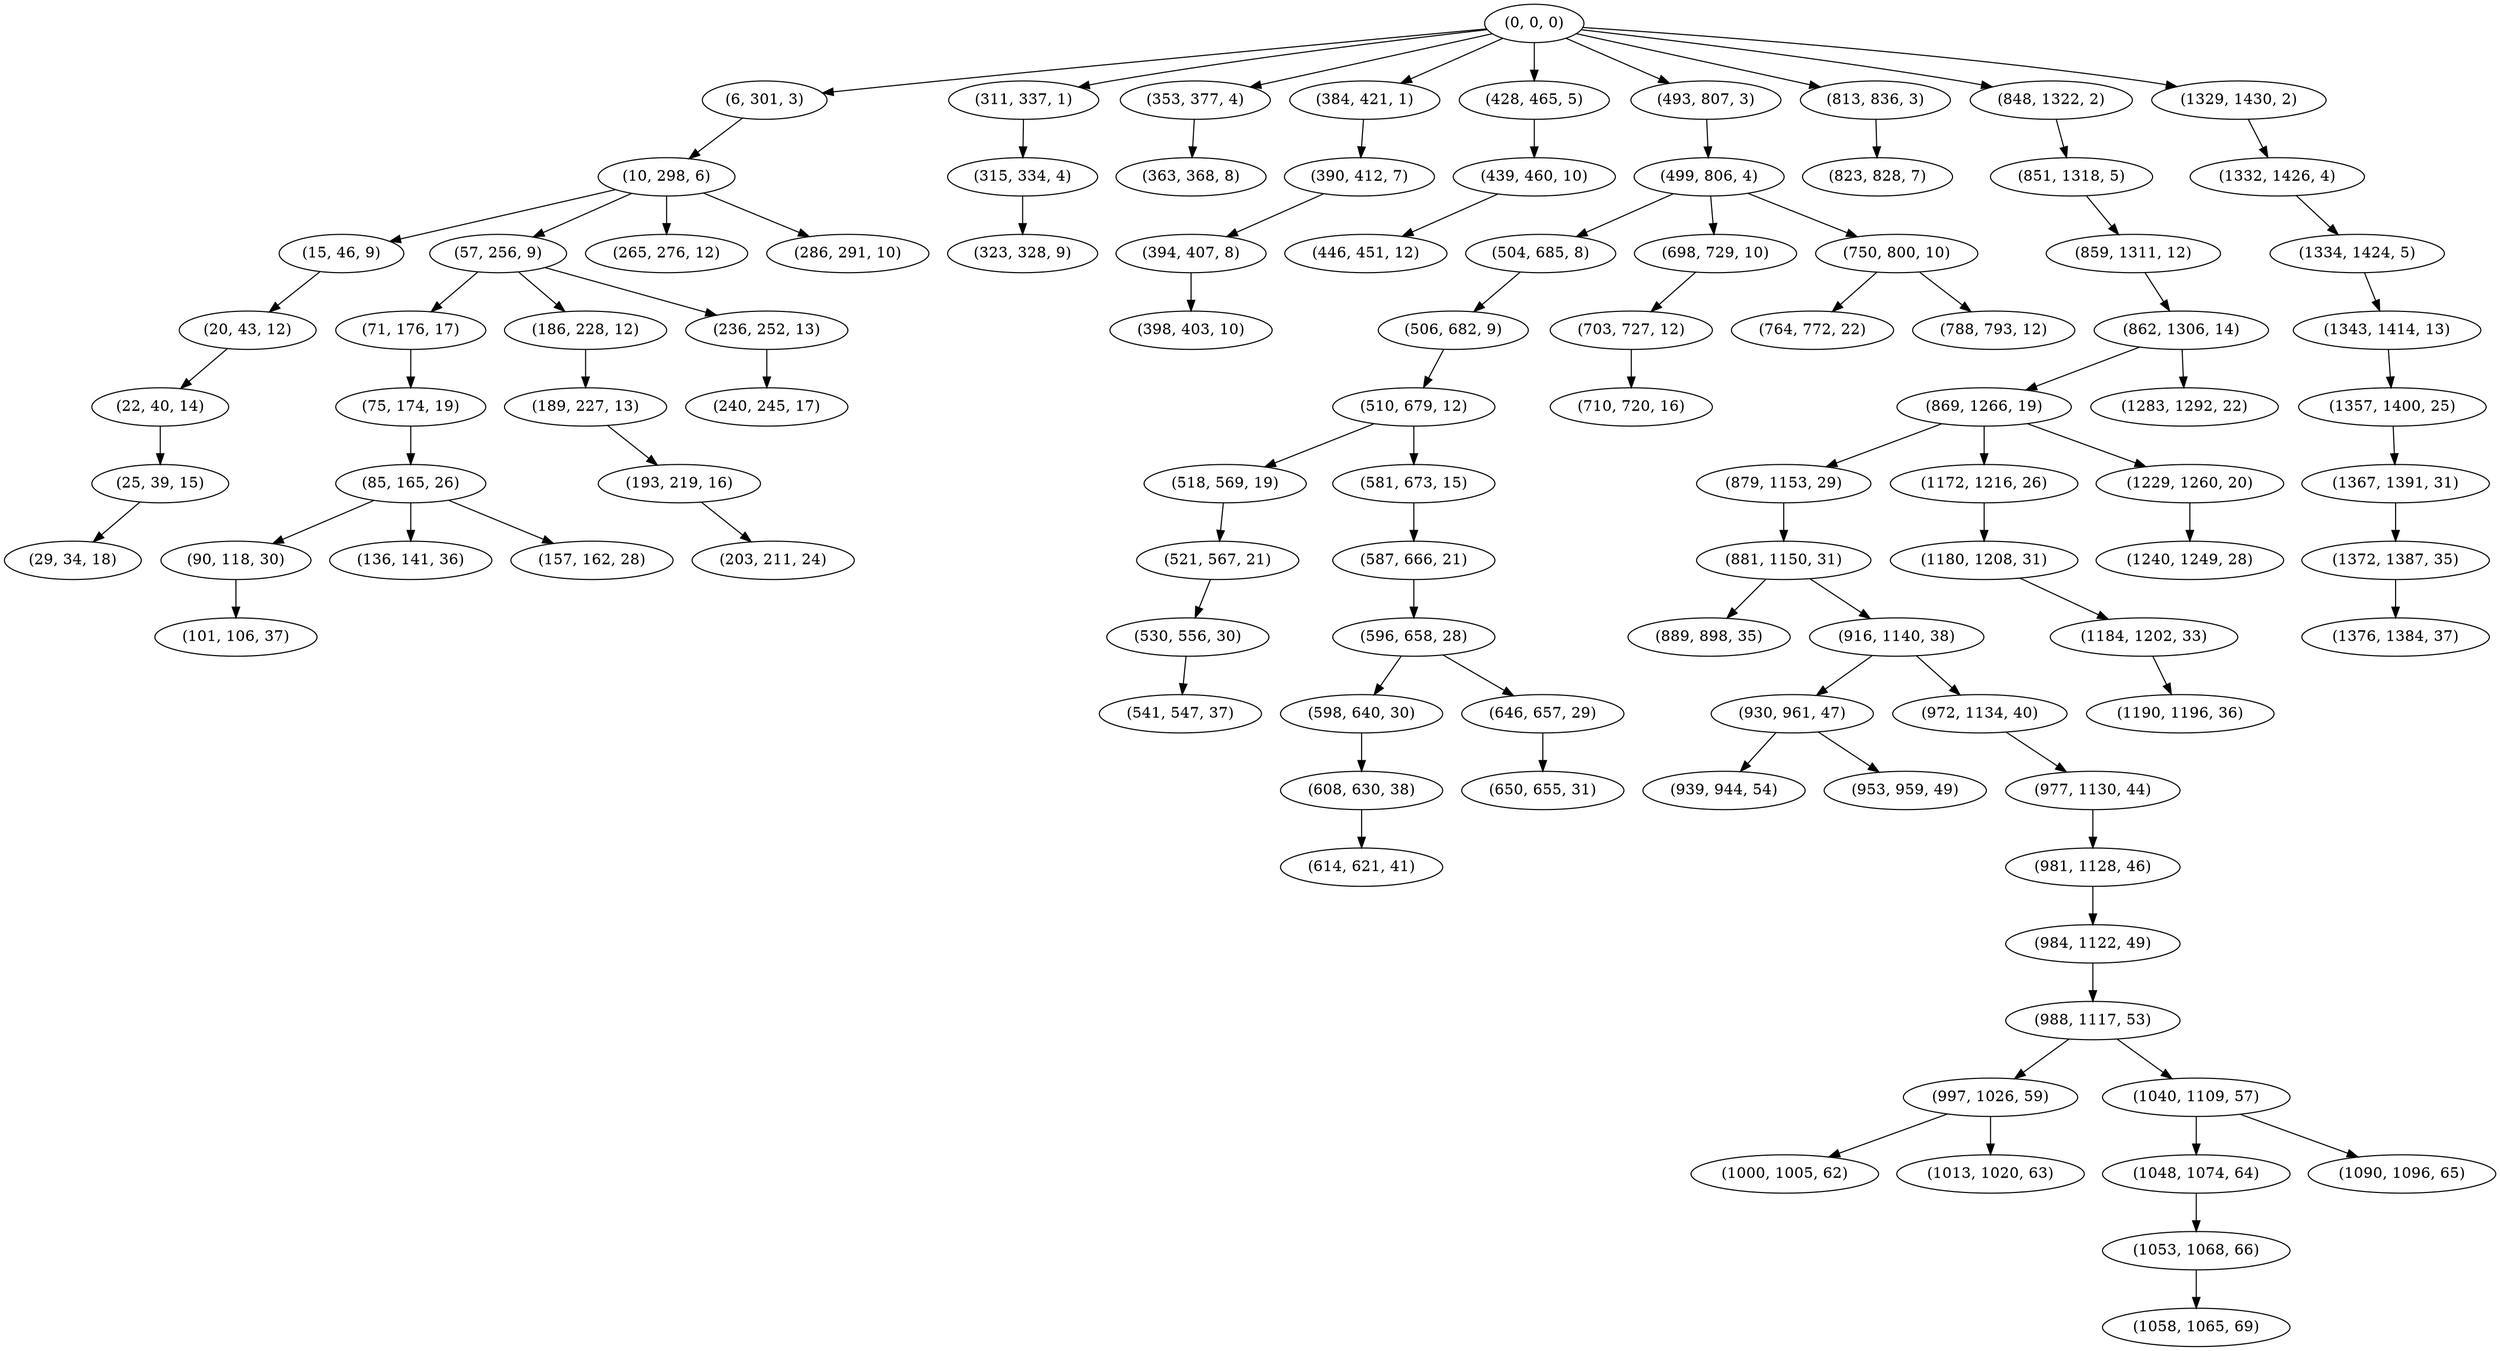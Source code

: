 digraph tree {
    "(0, 0, 0)";
    "(6, 301, 3)";
    "(10, 298, 6)";
    "(15, 46, 9)";
    "(20, 43, 12)";
    "(22, 40, 14)";
    "(25, 39, 15)";
    "(29, 34, 18)";
    "(57, 256, 9)";
    "(71, 176, 17)";
    "(75, 174, 19)";
    "(85, 165, 26)";
    "(90, 118, 30)";
    "(101, 106, 37)";
    "(136, 141, 36)";
    "(157, 162, 28)";
    "(186, 228, 12)";
    "(189, 227, 13)";
    "(193, 219, 16)";
    "(203, 211, 24)";
    "(236, 252, 13)";
    "(240, 245, 17)";
    "(265, 276, 12)";
    "(286, 291, 10)";
    "(311, 337, 1)";
    "(315, 334, 4)";
    "(323, 328, 9)";
    "(353, 377, 4)";
    "(363, 368, 8)";
    "(384, 421, 1)";
    "(390, 412, 7)";
    "(394, 407, 8)";
    "(398, 403, 10)";
    "(428, 465, 5)";
    "(439, 460, 10)";
    "(446, 451, 12)";
    "(493, 807, 3)";
    "(499, 806, 4)";
    "(504, 685, 8)";
    "(506, 682, 9)";
    "(510, 679, 12)";
    "(518, 569, 19)";
    "(521, 567, 21)";
    "(530, 556, 30)";
    "(541, 547, 37)";
    "(581, 673, 15)";
    "(587, 666, 21)";
    "(596, 658, 28)";
    "(598, 640, 30)";
    "(608, 630, 38)";
    "(614, 621, 41)";
    "(646, 657, 29)";
    "(650, 655, 31)";
    "(698, 729, 10)";
    "(703, 727, 12)";
    "(710, 720, 16)";
    "(750, 800, 10)";
    "(764, 772, 22)";
    "(788, 793, 12)";
    "(813, 836, 3)";
    "(823, 828, 7)";
    "(848, 1322, 2)";
    "(851, 1318, 5)";
    "(859, 1311, 12)";
    "(862, 1306, 14)";
    "(869, 1266, 19)";
    "(879, 1153, 29)";
    "(881, 1150, 31)";
    "(889, 898, 35)";
    "(916, 1140, 38)";
    "(930, 961, 47)";
    "(939, 944, 54)";
    "(953, 959, 49)";
    "(972, 1134, 40)";
    "(977, 1130, 44)";
    "(981, 1128, 46)";
    "(984, 1122, 49)";
    "(988, 1117, 53)";
    "(997, 1026, 59)";
    "(1000, 1005, 62)";
    "(1013, 1020, 63)";
    "(1040, 1109, 57)";
    "(1048, 1074, 64)";
    "(1053, 1068, 66)";
    "(1058, 1065, 69)";
    "(1090, 1096, 65)";
    "(1172, 1216, 26)";
    "(1180, 1208, 31)";
    "(1184, 1202, 33)";
    "(1190, 1196, 36)";
    "(1229, 1260, 20)";
    "(1240, 1249, 28)";
    "(1283, 1292, 22)";
    "(1329, 1430, 2)";
    "(1332, 1426, 4)";
    "(1334, 1424, 5)";
    "(1343, 1414, 13)";
    "(1357, 1400, 25)";
    "(1367, 1391, 31)";
    "(1372, 1387, 35)";
    "(1376, 1384, 37)";
    "(0, 0, 0)" -> "(6, 301, 3)";
    "(0, 0, 0)" -> "(311, 337, 1)";
    "(0, 0, 0)" -> "(353, 377, 4)";
    "(0, 0, 0)" -> "(384, 421, 1)";
    "(0, 0, 0)" -> "(428, 465, 5)";
    "(0, 0, 0)" -> "(493, 807, 3)";
    "(0, 0, 0)" -> "(813, 836, 3)";
    "(0, 0, 0)" -> "(848, 1322, 2)";
    "(0, 0, 0)" -> "(1329, 1430, 2)";
    "(6, 301, 3)" -> "(10, 298, 6)";
    "(10, 298, 6)" -> "(15, 46, 9)";
    "(10, 298, 6)" -> "(57, 256, 9)";
    "(10, 298, 6)" -> "(265, 276, 12)";
    "(10, 298, 6)" -> "(286, 291, 10)";
    "(15, 46, 9)" -> "(20, 43, 12)";
    "(20, 43, 12)" -> "(22, 40, 14)";
    "(22, 40, 14)" -> "(25, 39, 15)";
    "(25, 39, 15)" -> "(29, 34, 18)";
    "(57, 256, 9)" -> "(71, 176, 17)";
    "(57, 256, 9)" -> "(186, 228, 12)";
    "(57, 256, 9)" -> "(236, 252, 13)";
    "(71, 176, 17)" -> "(75, 174, 19)";
    "(75, 174, 19)" -> "(85, 165, 26)";
    "(85, 165, 26)" -> "(90, 118, 30)";
    "(85, 165, 26)" -> "(136, 141, 36)";
    "(85, 165, 26)" -> "(157, 162, 28)";
    "(90, 118, 30)" -> "(101, 106, 37)";
    "(186, 228, 12)" -> "(189, 227, 13)";
    "(189, 227, 13)" -> "(193, 219, 16)";
    "(193, 219, 16)" -> "(203, 211, 24)";
    "(236, 252, 13)" -> "(240, 245, 17)";
    "(311, 337, 1)" -> "(315, 334, 4)";
    "(315, 334, 4)" -> "(323, 328, 9)";
    "(353, 377, 4)" -> "(363, 368, 8)";
    "(384, 421, 1)" -> "(390, 412, 7)";
    "(390, 412, 7)" -> "(394, 407, 8)";
    "(394, 407, 8)" -> "(398, 403, 10)";
    "(428, 465, 5)" -> "(439, 460, 10)";
    "(439, 460, 10)" -> "(446, 451, 12)";
    "(493, 807, 3)" -> "(499, 806, 4)";
    "(499, 806, 4)" -> "(504, 685, 8)";
    "(499, 806, 4)" -> "(698, 729, 10)";
    "(499, 806, 4)" -> "(750, 800, 10)";
    "(504, 685, 8)" -> "(506, 682, 9)";
    "(506, 682, 9)" -> "(510, 679, 12)";
    "(510, 679, 12)" -> "(518, 569, 19)";
    "(510, 679, 12)" -> "(581, 673, 15)";
    "(518, 569, 19)" -> "(521, 567, 21)";
    "(521, 567, 21)" -> "(530, 556, 30)";
    "(530, 556, 30)" -> "(541, 547, 37)";
    "(581, 673, 15)" -> "(587, 666, 21)";
    "(587, 666, 21)" -> "(596, 658, 28)";
    "(596, 658, 28)" -> "(598, 640, 30)";
    "(596, 658, 28)" -> "(646, 657, 29)";
    "(598, 640, 30)" -> "(608, 630, 38)";
    "(608, 630, 38)" -> "(614, 621, 41)";
    "(646, 657, 29)" -> "(650, 655, 31)";
    "(698, 729, 10)" -> "(703, 727, 12)";
    "(703, 727, 12)" -> "(710, 720, 16)";
    "(750, 800, 10)" -> "(764, 772, 22)";
    "(750, 800, 10)" -> "(788, 793, 12)";
    "(813, 836, 3)" -> "(823, 828, 7)";
    "(848, 1322, 2)" -> "(851, 1318, 5)";
    "(851, 1318, 5)" -> "(859, 1311, 12)";
    "(859, 1311, 12)" -> "(862, 1306, 14)";
    "(862, 1306, 14)" -> "(869, 1266, 19)";
    "(862, 1306, 14)" -> "(1283, 1292, 22)";
    "(869, 1266, 19)" -> "(879, 1153, 29)";
    "(869, 1266, 19)" -> "(1172, 1216, 26)";
    "(869, 1266, 19)" -> "(1229, 1260, 20)";
    "(879, 1153, 29)" -> "(881, 1150, 31)";
    "(881, 1150, 31)" -> "(889, 898, 35)";
    "(881, 1150, 31)" -> "(916, 1140, 38)";
    "(916, 1140, 38)" -> "(930, 961, 47)";
    "(916, 1140, 38)" -> "(972, 1134, 40)";
    "(930, 961, 47)" -> "(939, 944, 54)";
    "(930, 961, 47)" -> "(953, 959, 49)";
    "(972, 1134, 40)" -> "(977, 1130, 44)";
    "(977, 1130, 44)" -> "(981, 1128, 46)";
    "(981, 1128, 46)" -> "(984, 1122, 49)";
    "(984, 1122, 49)" -> "(988, 1117, 53)";
    "(988, 1117, 53)" -> "(997, 1026, 59)";
    "(988, 1117, 53)" -> "(1040, 1109, 57)";
    "(997, 1026, 59)" -> "(1000, 1005, 62)";
    "(997, 1026, 59)" -> "(1013, 1020, 63)";
    "(1040, 1109, 57)" -> "(1048, 1074, 64)";
    "(1040, 1109, 57)" -> "(1090, 1096, 65)";
    "(1048, 1074, 64)" -> "(1053, 1068, 66)";
    "(1053, 1068, 66)" -> "(1058, 1065, 69)";
    "(1172, 1216, 26)" -> "(1180, 1208, 31)";
    "(1180, 1208, 31)" -> "(1184, 1202, 33)";
    "(1184, 1202, 33)" -> "(1190, 1196, 36)";
    "(1229, 1260, 20)" -> "(1240, 1249, 28)";
    "(1329, 1430, 2)" -> "(1332, 1426, 4)";
    "(1332, 1426, 4)" -> "(1334, 1424, 5)";
    "(1334, 1424, 5)" -> "(1343, 1414, 13)";
    "(1343, 1414, 13)" -> "(1357, 1400, 25)";
    "(1357, 1400, 25)" -> "(1367, 1391, 31)";
    "(1367, 1391, 31)" -> "(1372, 1387, 35)";
    "(1372, 1387, 35)" -> "(1376, 1384, 37)";
}

